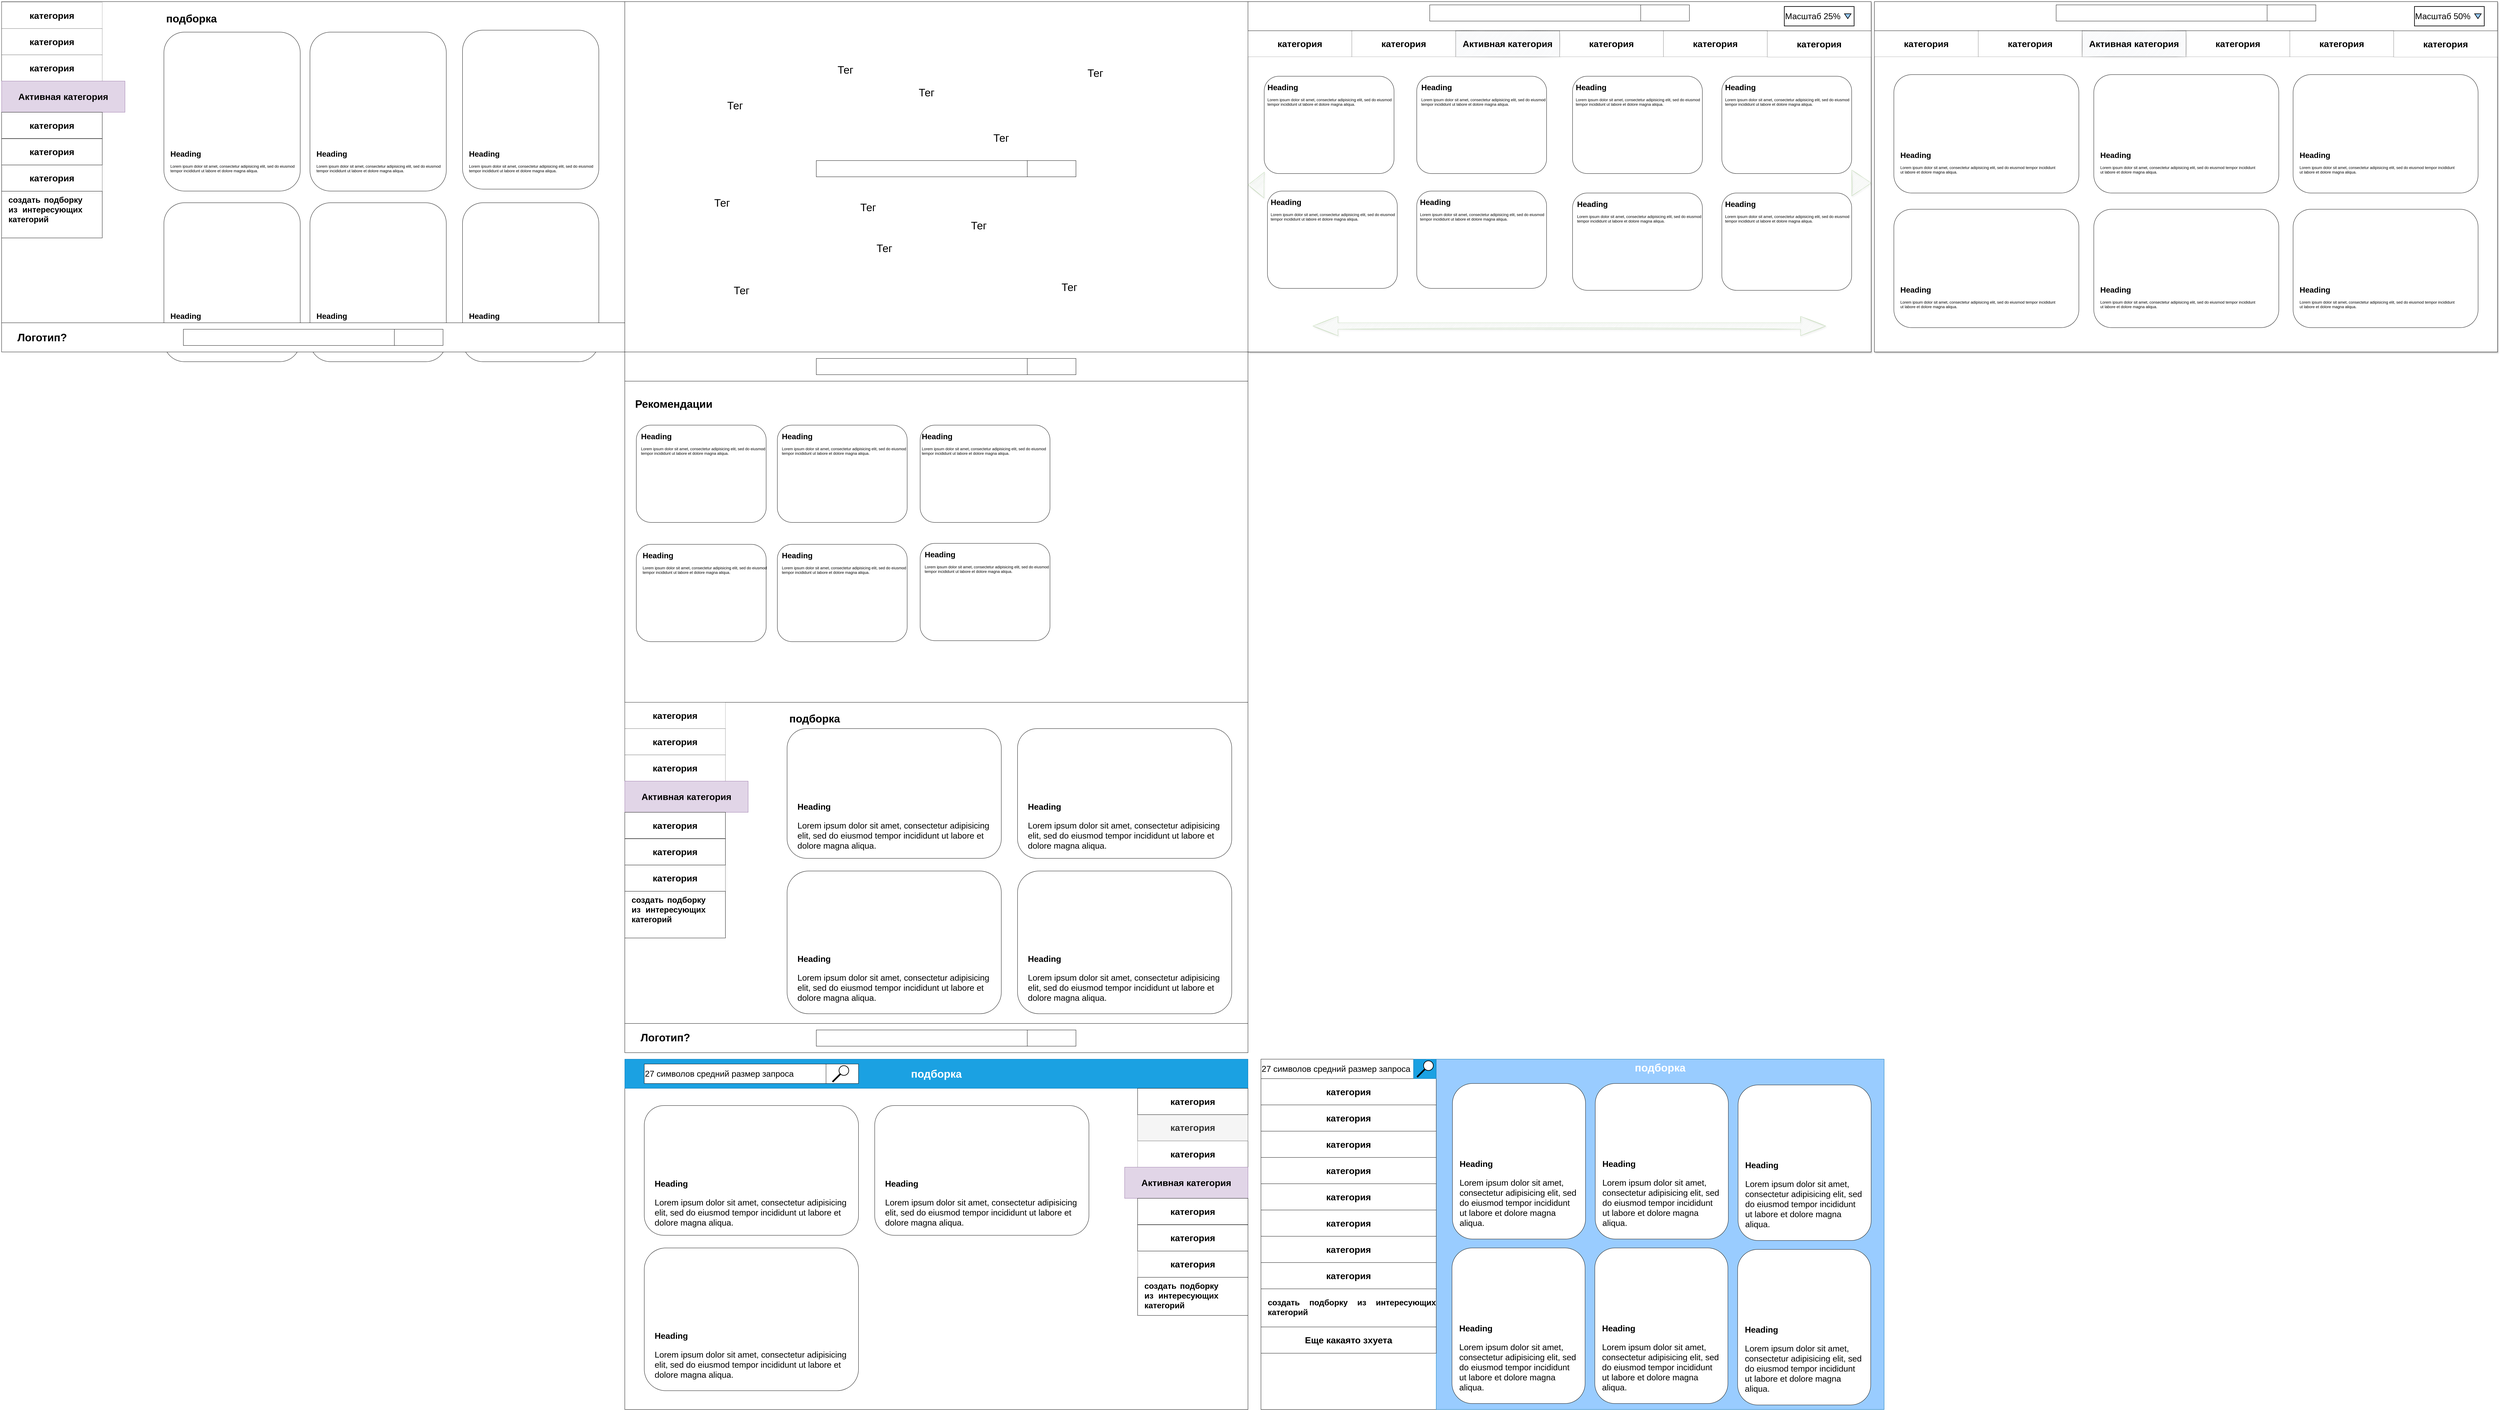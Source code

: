 <mxfile version="13.10.7" type="device"><diagram id="B7TO-JfE649m9JwrkoGY" name="Page-1"><mxGraphModel dx="12645" dy="5443" grid="1" gridSize="10" guides="1" tooltips="1" connect="1" arrows="1" fold="1" page="1" pageScale="1" pageWidth="827" pageHeight="1169" math="0" shadow="0"><root><mxCell id="0"/><mxCell id="1" parent="0"/><mxCell id="NyOFaGAhY95_fody09NQ-122" value="" style="rounded=0;whiteSpace=wrap;html=1;strokeWidth=1;" vertex="1" parent="1"><mxGeometry x="1960" y="3260" width="1920" height="1080" as="geometry"/></mxCell><mxCell id="NyOFaGAhY95_fody09NQ-128" value="&lt;font style=&quot;font-size: 33px&quot;&gt;подборка&lt;/font&gt;" style="text;html=1;strokeColor=#006EAF;align=center;verticalAlign=top;whiteSpace=wrap;rounded=0;fontStyle=1;fontFamily=Helvetica;fontColor=#ffffff;horizontal=1;fillColor=#99CCFF;" vertex="1" parent="1"><mxGeometry x="2500" y="3260" width="1380" height="1080" as="geometry"/></mxCell><mxCell id="NyOFaGAhY95_fody09NQ-93" value="" style="rounded=0;whiteSpace=wrap;html=1;strokeWidth=1;" vertex="1" parent="1"><mxGeometry y="3260" width="1920" height="1080" as="geometry"/></mxCell><mxCell id="NyOFaGAhY95_fody09NQ-118" value="" style="rounded=0;whiteSpace=wrap;html=1;strokeWidth=1;" vertex="1" parent="1"><mxGeometry y="3260" width="1580" height="90" as="geometry"/></mxCell><mxCell id="NyOFaGAhY95_fody09NQ-1" value="" style="rounded=0;whiteSpace=wrap;html=1;strokeWidth=1;" vertex="1" parent="1"><mxGeometry x="-1920" width="1920" height="1080" as="geometry"/></mxCell><mxCell id="NyOFaGAhY95_fody09NQ-21" value="" style="rounded=0;whiteSpace=wrap;html=1;" vertex="1" parent="1"><mxGeometry x="-1920" y="584.5" width="310" height="144" as="geometry"/></mxCell><mxCell id="zq2Vkx8C9K1--Za8ZBrj-80" value="" style="rounded=0;whiteSpace=wrap;html=1;strokeWidth=1;shadow=1;glass=0;" parent="1" vertex="1"><mxGeometry x="1920" width="1920" height="1080" as="geometry"/></mxCell><mxCell id="zq2Vkx8C9K1--Za8ZBrj-84" value="" style="rounded=0;whiteSpace=wrap;html=1;strokeWidth=1;shadow=0;" parent="1" vertex="1"><mxGeometry x="1920" width="1920" height="90" as="geometry"/></mxCell><mxCell id="zq2Vkx8C9K1--Za8ZBrj-5" value="" style="rounded=0;whiteSpace=wrap;html=1;strokeWidth=1;" parent="1" vertex="1"><mxGeometry y="1080" width="1920" height="1080" as="geometry"/></mxCell><mxCell id="zq2Vkx8C9K1--Za8ZBrj-58" value="" style="rounded=0;whiteSpace=wrap;html=1;strokeWidth=1;" parent="1" vertex="1"><mxGeometry y="1080" width="1920" height="90" as="geometry"/></mxCell><mxCell id="zq2Vkx8C9K1--Za8ZBrj-1" value="" style="rounded=0;whiteSpace=wrap;html=1;strokeWidth=1;" parent="1" vertex="1"><mxGeometry width="1920" height="1080" as="geometry"/></mxCell><mxCell id="zq2Vkx8C9K1--Za8ZBrj-3" value="" style="rounded=0;whiteSpace=wrap;html=1;strokeWidth=1;" parent="1" vertex="1"><mxGeometry x="590" y="1100" width="800" height="50" as="geometry"/></mxCell><mxCell id="zq2Vkx8C9K1--Za8ZBrj-4" value="" style="rounded=0;whiteSpace=wrap;html=1;strokeWidth=1;" parent="1" vertex="1"><mxGeometry x="1240" y="490" width="150" height="50" as="geometry"/></mxCell><mxCell id="zq2Vkx8C9K1--Za8ZBrj-14" value="&lt;font style=&quot;font-size: 33px&quot;&gt;Тег&lt;/font&gt;" style="text;html=1;strokeColor=none;fillColor=none;align=center;verticalAlign=middle;whiteSpace=wrap;rounded=0;" parent="1" vertex="1"><mxGeometry x="190" y="270" width="300" height="100" as="geometry"/></mxCell><mxCell id="zq2Vkx8C9K1--Za8ZBrj-15" value="&lt;font style=&quot;font-size: 33px&quot;&gt;Тег&lt;/font&gt;" style="text;html=1;strokeColor=none;fillColor=none;align=center;verticalAlign=middle;whiteSpace=wrap;rounded=0;" parent="1" vertex="1"><mxGeometry x="530" y="160" width="300" height="100" as="geometry"/></mxCell><mxCell id="zq2Vkx8C9K1--Za8ZBrj-16" value="&lt;font style=&quot;font-size: 33px&quot;&gt;Тег&lt;/font&gt;" style="text;html=1;strokeColor=none;fillColor=none;align=center;verticalAlign=middle;whiteSpace=wrap;rounded=0;" parent="1" vertex="1"><mxGeometry x="780" y="230" width="300" height="100" as="geometry"/></mxCell><mxCell id="zq2Vkx8C9K1--Za8ZBrj-17" value="&lt;font style=&quot;font-size: 33px&quot;&gt;Тег&lt;/font&gt;" style="text;html=1;strokeColor=none;fillColor=none;align=center;verticalAlign=middle;whiteSpace=wrap;rounded=0;" parent="1" vertex="1"><mxGeometry x="1010" y="370" width="300" height="100" as="geometry"/></mxCell><mxCell id="zq2Vkx8C9K1--Za8ZBrj-18" value="&lt;font style=&quot;font-size: 33px&quot;&gt;Тег&lt;/font&gt;" style="text;html=1;strokeColor=none;fillColor=none;align=center;verticalAlign=middle;whiteSpace=wrap;rounded=0;" parent="1" vertex="1"><mxGeometry x="1300" y="170" width="300" height="100" as="geometry"/></mxCell><mxCell id="zq2Vkx8C9K1--Za8ZBrj-19" value="&lt;font style=&quot;font-size: 33px&quot;&gt;Тег&lt;/font&gt;" style="text;html=1;strokeColor=none;fillColor=none;align=center;verticalAlign=middle;whiteSpace=wrap;rounded=0;" parent="1" vertex="1"><mxGeometry x="1220" y="830" width="300" height="100" as="geometry"/></mxCell><mxCell id="zq2Vkx8C9K1--Za8ZBrj-20" value="&lt;font style=&quot;font-size: 33px&quot;&gt;Тег&lt;/font&gt;" style="text;html=1;strokeColor=none;fillColor=none;align=center;verticalAlign=middle;whiteSpace=wrap;rounded=0;" parent="1" vertex="1"><mxGeometry x="941" y="640" width="300" height="100" as="geometry"/></mxCell><mxCell id="zq2Vkx8C9K1--Za8ZBrj-21" value="&lt;font style=&quot;font-size: 33px&quot;&gt;Тег&lt;/font&gt;" style="text;html=1;strokeColor=none;fillColor=none;align=center;verticalAlign=middle;whiteSpace=wrap;rounded=0;" parent="1" vertex="1"><mxGeometry x="650" y="710" width="300" height="100" as="geometry"/></mxCell><mxCell id="zq2Vkx8C9K1--Za8ZBrj-22" value="&lt;font style=&quot;font-size: 33px&quot;&gt;Тег&lt;/font&gt;" style="text;html=1;strokeColor=none;fillColor=none;align=center;verticalAlign=middle;whiteSpace=wrap;rounded=0;" parent="1" vertex="1"><mxGeometry x="600" y="584" width="300" height="100" as="geometry"/></mxCell><mxCell id="zq2Vkx8C9K1--Za8ZBrj-23" value="&lt;font style=&quot;font-size: 33px&quot;&gt;Тег&lt;/font&gt;" style="text;html=1;strokeColor=none;fillColor=none;align=center;verticalAlign=middle;whiteSpace=wrap;rounded=0;" parent="1" vertex="1"><mxGeometry x="210" y="840" width="300" height="100" as="geometry"/></mxCell><mxCell id="zq2Vkx8C9K1--Za8ZBrj-24" value="&lt;font style=&quot;font-size: 33px&quot;&gt;Тег&lt;/font&gt;" style="text;html=1;strokeColor=none;fillColor=none;align=center;verticalAlign=middle;whiteSpace=wrap;rounded=0;" parent="1" vertex="1"><mxGeometry x="150" y="570" width="300" height="100" as="geometry"/></mxCell><mxCell id="zq2Vkx8C9K1--Za8ZBrj-26" value="&lt;font style=&quot;font-size: 33px&quot;&gt;Рекомендации&lt;/font&gt;" style="text;html=1;strokeColor=none;align=center;verticalAlign=middle;whiteSpace=wrap;rounded=0;fontStyle=1;fontFamily=Helvetica;" parent="1" vertex="1"><mxGeometry x="35.5" y="1190" width="230" height="100" as="geometry"/></mxCell><mxCell id="zq2Vkx8C9K1--Za8ZBrj-42" value="" style="rounded=1;whiteSpace=wrap;html=1;strokeWidth=1;" parent="1" vertex="1"><mxGeometry x="35.5" y="1305.5" width="400" height="300" as="geometry"/></mxCell><mxCell id="zq2Vkx8C9K1--Za8ZBrj-34" value="&lt;h1&gt;Heading&lt;/h1&gt;&lt;p&gt;Lorem ipsum dolor sit amet, consectetur adipisicing elit, sed do eiusmod tempor incididunt ut labore et dolore magna aliqua.&lt;/p&gt;" style="text;html=1;strokeColor=none;fillColor=none;spacing=5;spacingTop=-20;whiteSpace=wrap;overflow=hidden;rounded=0;" parent="1" vertex="1"><mxGeometry x="44.5" y="1320.5" width="391" height="270" as="geometry"/></mxCell><mxCell id="zq2Vkx8C9K1--Za8ZBrj-66" value="" style="rounded=0;whiteSpace=wrap;html=1;strokeWidth=1;" parent="1" vertex="1"><mxGeometry x="590" y="490" width="800" height="50" as="geometry"/></mxCell><mxCell id="zq2Vkx8C9K1--Za8ZBrj-67" value="" style="rounded=0;whiteSpace=wrap;html=1;strokeWidth=1;" parent="1" vertex="1"><mxGeometry x="1240" y="1100" width="150" height="50" as="geometry"/></mxCell><mxCell id="zq2Vkx8C9K1--Za8ZBrj-68" value="" style="rounded=0;whiteSpace=wrap;html=1;strokeWidth=1;" parent="1" vertex="1"><mxGeometry x="1240" y="490" width="150" height="50" as="geometry"/></mxCell><mxCell id="zq2Vkx8C9K1--Za8ZBrj-69" value="" style="rounded=1;whiteSpace=wrap;html=1;strokeWidth=1;" parent="1" vertex="1"><mxGeometry x="470" y="1305.5" width="400" height="300" as="geometry"/></mxCell><mxCell id="zq2Vkx8C9K1--Za8ZBrj-70" value="" style="rounded=1;whiteSpace=wrap;html=1;strokeWidth=1;" parent="1" vertex="1"><mxGeometry x="910" y="1305.5" width="400" height="300" as="geometry"/></mxCell><mxCell id="zq2Vkx8C9K1--Za8ZBrj-71" value="&lt;h1&gt;Heading&lt;/h1&gt;&lt;p&gt;Lorem ipsum dolor sit amet, consectetur adipisicing elit, sed do eiusmod tempor incididunt ut labore et dolore magna aliqua.&lt;/p&gt;" style="text;html=1;strokeColor=none;fillColor=none;spacing=5;spacingTop=-20;whiteSpace=wrap;overflow=hidden;rounded=0;" parent="1" vertex="1"><mxGeometry x="479" y="1320.5" width="391" height="270" as="geometry"/></mxCell><mxCell id="zq2Vkx8C9K1--Za8ZBrj-72" value="" style="rounded=1;whiteSpace=wrap;html=1;strokeWidth=1;" parent="1" vertex="1"><mxGeometry x="910" y="1670" width="400" height="300" as="geometry"/></mxCell><mxCell id="zq2Vkx8C9K1--Za8ZBrj-73" value="" style="rounded=1;whiteSpace=wrap;html=1;strokeWidth=1;" parent="1" vertex="1"><mxGeometry x="470" y="1673" width="400" height="300" as="geometry"/></mxCell><mxCell id="zq2Vkx8C9K1--Za8ZBrj-74" value="" style="rounded=1;whiteSpace=wrap;html=1;strokeWidth=1;" parent="1" vertex="1"><mxGeometry x="35.5" y="1673" width="400" height="300" as="geometry"/></mxCell><mxCell id="zq2Vkx8C9K1--Za8ZBrj-75" value="&lt;h1&gt;Heading&lt;/h1&gt;&lt;p&gt;Lorem ipsum dolor sit amet, consectetur adipisicing elit, sed do eiusmod tempor incididunt ut labore et dolore magna aliqua.&lt;/p&gt;" style="text;html=1;strokeColor=none;fillColor=none;spacing=5;spacingTop=-20;whiteSpace=wrap;overflow=hidden;rounded=0;" parent="1" vertex="1"><mxGeometry x="910" y="1320.5" width="391" height="270" as="geometry"/></mxCell><mxCell id="zq2Vkx8C9K1--Za8ZBrj-76" value="&lt;h1&gt;Heading&lt;/h1&gt;&lt;p&gt;Lorem ipsum dolor sit amet, consectetur adipisicing elit, sed do eiusmod tempor incididunt ut labore et dolore magna aliqua.&lt;/p&gt;" style="text;html=1;strokeColor=none;fillColor=none;spacing=5;spacingTop=-20;whiteSpace=wrap;overflow=hidden;rounded=0;" parent="1" vertex="1"><mxGeometry x="919" y="1685" width="391" height="270" as="geometry"/></mxCell><mxCell id="zq2Vkx8C9K1--Za8ZBrj-77" value="&lt;h1&gt;Heading&lt;/h1&gt;&lt;p&gt;Lorem ipsum dolor sit amet, consectetur adipisicing elit, sed do eiusmod tempor incididunt ut labore et dolore magna aliqua.&lt;/p&gt;" style="text;html=1;strokeColor=none;fillColor=none;spacing=5;spacingTop=-20;whiteSpace=wrap;overflow=hidden;rounded=0;" parent="1" vertex="1"><mxGeometry x="479" y="1688" width="391" height="270" as="geometry"/></mxCell><mxCell id="zq2Vkx8C9K1--Za8ZBrj-78" value="&lt;h1&gt;Heading&lt;/h1&gt;&lt;p&gt;Lorem ipsum dolor sit amet, consectetur adipisicing elit, sed do eiusmod tempor incididunt ut labore et dolore magna aliqua.&lt;/p&gt;" style="text;html=1;strokeColor=none;fillColor=none;spacing=5;spacingTop=-20;whiteSpace=wrap;overflow=hidden;rounded=0;" parent="1" vertex="1"><mxGeometry x="50" y="1688" width="391" height="270" as="geometry"/></mxCell><mxCell id="zq2Vkx8C9K1--Za8ZBrj-81" value="" style="rounded=0;whiteSpace=wrap;html=1;strokeWidth=1;" parent="1" vertex="1"><mxGeometry x="2480" y="10" width="800" height="50" as="geometry"/></mxCell><mxCell id="zq2Vkx8C9K1--Za8ZBrj-83" value="" style="rounded=0;whiteSpace=wrap;html=1;strokeWidth=1;" parent="1" vertex="1"><mxGeometry x="3130" y="10" width="150" height="50" as="geometry"/></mxCell><mxCell id="zq2Vkx8C9K1--Za8ZBrj-85" value="&lt;font style=&quot;font-size: 28px&quot;&gt;&lt;b&gt;категория&lt;/b&gt;&lt;/font&gt;" style="rounded=0;whiteSpace=wrap;html=1;strokeWidth=1;opacity=30;" parent="1" vertex="1"><mxGeometry x="1920" y="89" width="320" height="81" as="geometry"/></mxCell><mxCell id="zq2Vkx8C9K1--Za8ZBrj-86" value="&lt;font style=&quot;font-size: 28px&quot;&gt;&lt;b&gt;категория&lt;/b&gt;&lt;/font&gt;" style="rounded=0;whiteSpace=wrap;html=1;strokeWidth=1;opacity=30;" parent="1" vertex="1"><mxGeometry x="2240" y="89" width="320" height="81" as="geometry"/></mxCell><mxCell id="zq2Vkx8C9K1--Za8ZBrj-87" value="&lt;font style=&quot;font-size: 28px&quot;&gt;&lt;b&gt;Активная категория&lt;/b&gt;&lt;/font&gt;" style="rounded=0;whiteSpace=wrap;html=1;strokeWidth=1;opacity=30;fillColor=#D4E1F5;shadow=1;glass=0;sketch=1;" parent="1" vertex="1"><mxGeometry x="2560" y="89" width="320" height="81" as="geometry"/></mxCell><mxCell id="zq2Vkx8C9K1--Za8ZBrj-88" value="&lt;font style=&quot;font-size: 28px&quot;&gt;&lt;b&gt;категория&lt;/b&gt;&lt;/font&gt;" style="rounded=0;whiteSpace=wrap;html=1;strokeWidth=1;opacity=30;" parent="1" vertex="1"><mxGeometry x="2880" y="89" width="320" height="81" as="geometry"/></mxCell><mxCell id="zq2Vkx8C9K1--Za8ZBrj-89" value="&lt;font style=&quot;font-size: 28px&quot;&gt;&lt;b&gt;категория&lt;/b&gt;&lt;/font&gt;" style="rounded=0;whiteSpace=wrap;html=1;strokeWidth=1;opacity=30;" parent="1" vertex="1"><mxGeometry x="3200" y="89" width="320" height="81" as="geometry"/></mxCell><mxCell id="zq2Vkx8C9K1--Za8ZBrj-91" value="&lt;font style=&quot;font-size: 28px&quot;&gt;&lt;b&gt;категория&lt;/b&gt;&lt;/font&gt;" style="rounded=0;whiteSpace=wrap;html=1;strokeWidth=1;opacity=30;" parent="1" vertex="1"><mxGeometry x="3520" y="90" width="320" height="81" as="geometry"/></mxCell><mxCell id="zq2Vkx8C9K1--Za8ZBrj-93" value="" style="rounded=1;whiteSpace=wrap;html=1;strokeWidth=1;" parent="1" vertex="1"><mxGeometry x="1970" y="230" width="400" height="300" as="geometry"/></mxCell><mxCell id="zq2Vkx8C9K1--Za8ZBrj-92" value="&lt;h1&gt;Heading&lt;/h1&gt;&lt;p&gt;Lorem ipsum dolor sit amet, consectetur adipisicing elit, sed do eiusmod tempor incididunt ut labore et dolore magna aliqua.&lt;/p&gt;" style="text;html=1;strokeColor=none;fillColor=none;spacing=5;spacingTop=-20;whiteSpace=wrap;overflow=hidden;rounded=0;" parent="1" vertex="1"><mxGeometry x="1974.5" y="245" width="391" height="270" as="geometry"/></mxCell><mxCell id="zq2Vkx8C9K1--Za8ZBrj-94" value="" style="rounded=1;whiteSpace=wrap;html=1;strokeWidth=1;" parent="1" vertex="1"><mxGeometry x="1980" y="584" width="400" height="300" as="geometry"/></mxCell><mxCell id="zq2Vkx8C9K1--Za8ZBrj-95" value="" style="rounded=1;whiteSpace=wrap;html=1;strokeWidth=1;" parent="1" vertex="1"><mxGeometry x="2440" y="230" width="400" height="300" as="geometry"/></mxCell><mxCell id="zq2Vkx8C9K1--Za8ZBrj-96" value="" style="rounded=1;whiteSpace=wrap;html=1;strokeWidth=1;" parent="1" vertex="1"><mxGeometry x="2440" y="584" width="400" height="300" as="geometry"/></mxCell><mxCell id="zq2Vkx8C9K1--Za8ZBrj-97" value="" style="rounded=1;whiteSpace=wrap;html=1;strokeWidth=1;" parent="1" vertex="1"><mxGeometry x="2920" y="590" width="400" height="300" as="geometry"/></mxCell><mxCell id="zq2Vkx8C9K1--Za8ZBrj-98" value="" style="rounded=1;whiteSpace=wrap;html=1;strokeWidth=1;" parent="1" vertex="1"><mxGeometry x="2920" y="230" width="400" height="300" as="geometry"/></mxCell><mxCell id="zq2Vkx8C9K1--Za8ZBrj-99" value="&lt;h1&gt;Heading&lt;/h1&gt;&lt;p&gt;Lorem ipsum dolor sit amet, consectetur adipisicing elit, sed do eiusmod tempor incididunt ut labore et dolore magna aliqua.&lt;/p&gt;" style="text;html=1;strokeColor=none;fillColor=none;spacing=5;spacingTop=-20;whiteSpace=wrap;overflow=hidden;rounded=0;" parent="1" vertex="1"><mxGeometry x="1984.5" y="599" width="391" height="270" as="geometry"/></mxCell><mxCell id="zq2Vkx8C9K1--Za8ZBrj-100" value="&lt;h1&gt;Heading&lt;/h1&gt;&lt;p&gt;Lorem ipsum dolor sit amet, consectetur adipisicing elit, sed do eiusmod tempor incididunt ut labore et dolore magna aliqua.&lt;/p&gt;" style="text;html=1;strokeColor=none;fillColor=none;spacing=5;spacingTop=-20;whiteSpace=wrap;overflow=hidden;rounded=0;" parent="1" vertex="1"><mxGeometry x="2444.5" y="599" width="391" height="270" as="geometry"/></mxCell><mxCell id="zq2Vkx8C9K1--Za8ZBrj-101" value="&lt;h1&gt;Heading&lt;/h1&gt;&lt;p&gt;Lorem ipsum dolor sit amet, consectetur adipisicing elit, sed do eiusmod tempor incididunt ut labore et dolore magna aliqua.&lt;/p&gt;" style="text;html=1;strokeColor=none;fillColor=none;spacing=5;spacingTop=-20;whiteSpace=wrap;overflow=hidden;rounded=0;" parent="1" vertex="1"><mxGeometry x="2449" y="245" width="391" height="270" as="geometry"/></mxCell><mxCell id="zq2Vkx8C9K1--Za8ZBrj-102" value="&lt;h1&gt;Heading&lt;/h1&gt;&lt;p&gt;Lorem ipsum dolor sit amet, consectetur adipisicing elit, sed do eiusmod tempor incididunt ut labore et dolore magna aliqua.&lt;/p&gt;" style="text;html=1;strokeColor=none;fillColor=none;spacing=5;spacingTop=-20;whiteSpace=wrap;overflow=hidden;rounded=0;" parent="1" vertex="1"><mxGeometry x="2924.5" y="245" width="391" height="270" as="geometry"/></mxCell><mxCell id="zq2Vkx8C9K1--Za8ZBrj-103" value="&lt;h1&gt;Heading&lt;/h1&gt;&lt;p&gt;Lorem ipsum dolor sit amet, consectetur adipisicing elit, sed do eiusmod tempor incididunt ut labore et dolore magna aliqua.&lt;/p&gt;" style="text;html=1;strokeColor=none;fillColor=none;spacing=5;spacingTop=-20;whiteSpace=wrap;overflow=hidden;rounded=0;" parent="1" vertex="1"><mxGeometry x="2929" y="605" width="391" height="270" as="geometry"/></mxCell><mxCell id="zq2Vkx8C9K1--Za8ZBrj-104" value="" style="rounded=1;whiteSpace=wrap;html=1;strokeWidth=1;" parent="1" vertex="1"><mxGeometry x="3380" y="230" width="400" height="300" as="geometry"/></mxCell><mxCell id="zq2Vkx8C9K1--Za8ZBrj-105" value="" style="rounded=1;whiteSpace=wrap;html=1;strokeWidth=1;" parent="1" vertex="1"><mxGeometry x="3380" y="590" width="400" height="300" as="geometry"/></mxCell><mxCell id="zq2Vkx8C9K1--Za8ZBrj-106" value="&lt;h1&gt;Heading&lt;/h1&gt;&lt;p&gt;Lorem ipsum dolor sit amet, consectetur adipisicing elit, sed do eiusmod tempor incididunt ut labore et dolore magna aliqua.&lt;/p&gt;" style="text;html=1;strokeColor=none;fillColor=none;spacing=5;spacingTop=-20;whiteSpace=wrap;overflow=hidden;rounded=0;" parent="1" vertex="1"><mxGeometry x="3384.5" y="245" width="391" height="270" as="geometry"/></mxCell><mxCell id="zq2Vkx8C9K1--Za8ZBrj-107" value="&lt;h1&gt;Heading&lt;/h1&gt;&lt;p&gt;Lorem ipsum dolor sit amet, consectetur adipisicing elit, sed do eiusmod tempor incididunt ut labore et dolore magna aliqua.&lt;/p&gt;" style="text;html=1;strokeColor=none;fillColor=none;spacing=5;spacingTop=-20;whiteSpace=wrap;overflow=hidden;rounded=0;" parent="1" vertex="1"><mxGeometry x="3384.5" y="605" width="391" height="270" as="geometry"/></mxCell><mxCell id="zq2Vkx8C9K1--Za8ZBrj-108" value="" style="triangle;whiteSpace=wrap;html=1;rounded=0;shadow=1;glass=0;sketch=1;strokeWidth=1;fillColor=#d5e8d4;fontFamily=Helvetica;opacity=40;strokeColor=#82b366;" parent="1" vertex="1"><mxGeometry x="3780" y="519" width="60" height="80" as="geometry"/></mxCell><mxCell id="zq2Vkx8C9K1--Za8ZBrj-112" value="" style="shape=doubleArrow;whiteSpace=wrap;html=1;rounded=0;shadow=1;glass=0;sketch=1;strokeWidth=1;fillColor=#d5e8d4;fontFamily=Helvetica;opacity=40;arrowWidth=0.333;arrowSize=0.049;strokeColor=#82b366;" parent="1" vertex="1"><mxGeometry x="2120" y="970" width="1580" height="60" as="geometry"/></mxCell><mxCell id="zq2Vkx8C9K1--Za8ZBrj-113" value="" style="triangle;whiteSpace=wrap;html=1;rounded=0;shadow=1;glass=0;sketch=1;strokeWidth=1;fillColor=#d5e8d4;fontFamily=Helvetica;opacity=40;rotation=-179;strokeColor=#82b366;" parent="1" vertex="1"><mxGeometry x="1920" y="525" width="50" height="80" as="geometry"/></mxCell><mxCell id="NyOFaGAhY95_fody09NQ-8" value="" style="rounded=1;whiteSpace=wrap;html=1;" vertex="1" parent="1"><mxGeometry x="-970" y="94" width="420" height="490" as="geometry"/></mxCell><mxCell id="NyOFaGAhY95_fody09NQ-9" value="" style="rounded=1;whiteSpace=wrap;html=1;" vertex="1" parent="1"><mxGeometry x="-1420" y="94" width="420" height="490" as="geometry"/></mxCell><mxCell id="NyOFaGAhY95_fody09NQ-11" value="" style="rounded=1;whiteSpace=wrap;html=1;" vertex="1" parent="1"><mxGeometry x="-500" y="88" width="420" height="490" as="geometry"/></mxCell><mxCell id="NyOFaGAhY95_fody09NQ-13" value="" style="rounded=1;whiteSpace=wrap;html=1;" vertex="1" parent="1"><mxGeometry x="-1420" y="620" width="420" height="490" as="geometry"/></mxCell><mxCell id="NyOFaGAhY95_fody09NQ-14" value="" style="rounded=1;whiteSpace=wrap;html=1;" vertex="1" parent="1"><mxGeometry x="-970" y="620" width="420" height="490" as="geometry"/></mxCell><mxCell id="NyOFaGAhY95_fody09NQ-15" value="" style="rounded=1;whiteSpace=wrap;html=1;" vertex="1" parent="1"><mxGeometry x="-500" y="620" width="420" height="490" as="geometry"/></mxCell><mxCell id="NyOFaGAhY95_fody09NQ-18" value="&lt;font style=&quot;font-size: 33px&quot;&gt;подборка&lt;/font&gt;" style="text;html=1;strokeColor=none;align=center;verticalAlign=middle;whiteSpace=wrap;rounded=0;fontStyle=1;fontFamily=Helvetica;" vertex="1" parent="1"><mxGeometry x="-1450" y="2" width="230" height="100" as="geometry"/></mxCell><mxCell id="zq2Vkx8C9K1--Za8ZBrj-52" value="&lt;font style=&quot;font-size: 28px&quot;&gt;&lt;b&gt;категория&lt;/b&gt;&lt;/font&gt;" style="rounded=0;whiteSpace=wrap;html=1;strokeWidth=1;gradientDirection=east;opacity=50;fillColor=none;shadow=1;" parent="1" vertex="1"><mxGeometry x="-1920" y="503.5" width="310" height="81" as="geometry"/></mxCell><mxCell id="zq2Vkx8C9K1--Za8ZBrj-59" value="&lt;font style=&quot;font-size: 28px&quot;&gt;&lt;b&gt;категория&lt;/b&gt;&lt;/font&gt;" style="rounded=0;whiteSpace=wrap;html=1;strokeWidth=1;opacity=30;" parent="1" vertex="1"><mxGeometry x="-1920" y="2" width="310" height="81" as="geometry"/></mxCell><mxCell id="zq2Vkx8C9K1--Za8ZBrj-60" value="&lt;font style=&quot;font-size: 28px&quot;&gt;&lt;b&gt;категория&lt;/b&gt;&lt;/font&gt;" style="rounded=0;whiteSpace=wrap;html=1;strokeWidth=1;opacity=40;" parent="1" vertex="1"><mxGeometry x="-1920" y="83" width="310" height="81" as="geometry"/></mxCell><mxCell id="zq2Vkx8C9K1--Za8ZBrj-61" value="&lt;font style=&quot;font-size: 28px&quot;&gt;&lt;b&gt;категория&lt;/b&gt;&lt;/font&gt;" style="rounded=0;whiteSpace=wrap;html=1;strokeWidth=1;opacity=40;" parent="1" vertex="1"><mxGeometry x="-1920" y="164" width="310" height="81" as="geometry"/></mxCell><mxCell id="zq2Vkx8C9K1--Za8ZBrj-62" value="&lt;font style=&quot;font-size: 28px&quot;&gt;&lt;b&gt;Активная категория&lt;/b&gt;&lt;/font&gt;" style="rounded=0;whiteSpace=wrap;html=1;strokeWidth=1;fillColor=#e1d5e7;strokeColor=#9673a6;" parent="1" vertex="1"><mxGeometry x="-1920" y="245" width="380" height="96" as="geometry"/></mxCell><mxCell id="zq2Vkx8C9K1--Za8ZBrj-63" value="&lt;font style=&quot;font-size: 28px&quot;&gt;&lt;b&gt;категория&lt;/b&gt;&lt;/font&gt;" style="rounded=0;whiteSpace=wrap;html=1;strokeWidth=1;" parent="1" vertex="1"><mxGeometry x="-1920" y="341" width="310" height="81" as="geometry"/></mxCell><mxCell id="zq2Vkx8C9K1--Za8ZBrj-64" value="&lt;font style=&quot;font-size: 28px&quot;&gt;&lt;b&gt;категория&lt;/b&gt;&lt;/font&gt;" style="rounded=0;whiteSpace=wrap;html=1;strokeWidth=1;" parent="1" vertex="1"><mxGeometry x="-1920" y="422.5" width="310" height="81" as="geometry"/></mxCell><mxCell id="NyOFaGAhY95_fody09NQ-20" value="&lt;div style=&quot;text-align: justify&quot;&gt;&lt;font style=&quot;font-size: 25px&quot;&gt;создать подборку из интересующих категорий&lt;/font&gt;&lt;/div&gt;" style="text;html=1;strokeColor=none;align=center;verticalAlign=middle;whiteSpace=wrap;rounded=0;fontStyle=1;fontFamily=Helvetica;" vertex="1" parent="1"><mxGeometry x="-1900" y="590" width="230" height="100" as="geometry"/></mxCell><mxCell id="NyOFaGAhY95_fody09NQ-22" value="" style="rounded=0;whiteSpace=wrap;html=1;strokeWidth=1;" vertex="1" parent="1"><mxGeometry y="2160" width="1920" height="1080" as="geometry"/></mxCell><mxCell id="NyOFaGAhY95_fody09NQ-23" value="&lt;h1&gt;Heading&lt;/h1&gt;&lt;p&gt;Lorem ipsum dolor sit amet, consectetur adipisicing elit, sed do eiusmod tempor incididunt ut labore et dolore magna aliqua.&lt;/p&gt;" style="text;html=1;strokeColor=none;fillColor=none;spacing=5;spacingTop=-20;whiteSpace=wrap;overflow=hidden;rounded=0;" vertex="1" parent="1"><mxGeometry x="-1405.5" y="450" width="391" height="110" as="geometry"/></mxCell><mxCell id="NyOFaGAhY95_fody09NQ-24" value="&lt;h1&gt;Heading&lt;/h1&gt;&lt;p&gt;Lorem ipsum dolor sit amet, consectetur adipisicing elit, sed do eiusmod tempor incididunt ut labore et dolore magna aliqua.&lt;/p&gt;" style="text;html=1;strokeColor=none;fillColor=none;spacing=5;spacingTop=-20;whiteSpace=wrap;overflow=hidden;rounded=0;" vertex="1" parent="1"><mxGeometry x="-955.5" y="450" width="391" height="110" as="geometry"/></mxCell><mxCell id="NyOFaGAhY95_fody09NQ-25" value="&lt;h1&gt;Heading&lt;/h1&gt;&lt;p&gt;Lorem ipsum dolor sit amet, consectetur adipisicing elit, sed do eiusmod tempor incididunt ut labore et dolore magna aliqua.&lt;/p&gt;" style="text;html=1;strokeColor=none;fillColor=none;spacing=5;spacingTop=-20;whiteSpace=wrap;overflow=hidden;rounded=0;" vertex="1" parent="1"><mxGeometry x="-485.5" y="450" width="391" height="110" as="geometry"/></mxCell><mxCell id="NyOFaGAhY95_fody09NQ-28" value="&lt;h1&gt;Heading&lt;/h1&gt;&lt;p&gt;Lorem ipsum dolor sit amet, consectetur adipisicing elit, sed do eiusmod tempor incididunt ut labore et dolore magna aliqua.&lt;/p&gt;" style="text;html=1;strokeColor=none;fillColor=none;spacing=5;spacingTop=-20;whiteSpace=wrap;overflow=hidden;rounded=0;" vertex="1" parent="1"><mxGeometry x="-485.5" y="950" width="391" height="110" as="geometry"/></mxCell><mxCell id="NyOFaGAhY95_fody09NQ-26" value="&lt;h1&gt;Heading&lt;/h1&gt;&lt;p&gt;Lorem ipsum dolor sit amet, consectetur adipisicing elit, sed do eiusmod tempor incididunt ut labore et dolore magna aliqua.&lt;/p&gt;" style="text;html=1;strokeColor=none;fillColor=none;spacing=5;spacingTop=-20;whiteSpace=wrap;overflow=hidden;rounded=0;" vertex="1" parent="1"><mxGeometry x="-1405.5" y="950" width="391" height="110" as="geometry"/></mxCell><mxCell id="NyOFaGAhY95_fody09NQ-27" value="&lt;h1&gt;Heading&lt;/h1&gt;&lt;p&gt;Lorem ipsum dolor sit amet, consectetur adipisicing elit, sed do eiusmod tempor incididunt ut labore et dolore magna aliqua.&lt;/p&gt;" style="text;html=1;strokeColor=none;fillColor=none;spacing=5;spacingTop=-20;whiteSpace=wrap;overflow=hidden;rounded=0;" vertex="1" parent="1"><mxGeometry x="-955.5" y="950" width="391" height="110" as="geometry"/></mxCell><mxCell id="NyOFaGAhY95_fody09NQ-16" value="" style="rounded=0;whiteSpace=wrap;html=1;strokeWidth=1;" vertex="1" parent="1"><mxGeometry x="-1920" y="990" width="1920" height="90" as="geometry"/></mxCell><mxCell id="NyOFaGAhY95_fody09NQ-2" value="&amp;nbsp;" style="rounded=0;whiteSpace=wrap;html=1;strokeWidth=1;" vertex="1" parent="1"><mxGeometry x="-1360" y="1010" width="800" height="50" as="geometry"/></mxCell><mxCell id="NyOFaGAhY95_fody09NQ-3" value="" style="rounded=0;whiteSpace=wrap;html=1;strokeWidth=1;" vertex="1" parent="1"><mxGeometry x="-710" y="1010" width="150" height="50" as="geometry"/></mxCell><mxCell id="NyOFaGAhY95_fody09NQ-19" value="&lt;font style=&quot;font-size: 33px&quot;&gt;Логотип?&lt;/font&gt;" style="text;html=1;strokeColor=none;align=center;verticalAlign=middle;whiteSpace=wrap;rounded=0;fontStyle=1;fontFamily=Helvetica;" vertex="1" parent="1"><mxGeometry x="-1910" y="985" width="230" height="100" as="geometry"/></mxCell><mxCell id="NyOFaGAhY95_fody09NQ-51" value="" style="rounded=0;whiteSpace=wrap;html=1;" vertex="1" parent="1"><mxGeometry y="2742.5" width="310" height="144" as="geometry"/></mxCell><mxCell id="NyOFaGAhY95_fody09NQ-53" value="" style="rounded=1;whiteSpace=wrap;html=1;" vertex="1" parent="1"><mxGeometry x="500" y="2241" width="660" height="400" as="geometry"/></mxCell><mxCell id="NyOFaGAhY95_fody09NQ-58" value="&lt;font style=&quot;font-size: 33px&quot;&gt;подборка&lt;/font&gt;" style="text;html=1;strokeColor=none;align=center;verticalAlign=middle;whiteSpace=wrap;rounded=0;fontStyle=1;fontFamily=Helvetica;" vertex="1" parent="1"><mxGeometry x="470" y="2160" width="230" height="100" as="geometry"/></mxCell><mxCell id="NyOFaGAhY95_fody09NQ-59" value="&lt;font style=&quot;font-size: 28px&quot;&gt;&lt;b&gt;категория&lt;/b&gt;&lt;/font&gt;" style="rounded=0;whiteSpace=wrap;html=1;strokeWidth=1;gradientDirection=east;opacity=50;fillColor=none;shadow=1;" vertex="1" parent="1"><mxGeometry y="2661.5" width="310" height="81" as="geometry"/></mxCell><mxCell id="NyOFaGAhY95_fody09NQ-60" value="&lt;font style=&quot;font-size: 28px&quot;&gt;&lt;b&gt;категория&lt;/b&gt;&lt;/font&gt;" style="rounded=0;whiteSpace=wrap;html=1;strokeWidth=1;opacity=30;" vertex="1" parent="1"><mxGeometry y="2160" width="310" height="81" as="geometry"/></mxCell><mxCell id="NyOFaGAhY95_fody09NQ-61" value="&lt;font style=&quot;font-size: 28px&quot;&gt;&lt;b&gt;категория&lt;/b&gt;&lt;/font&gt;" style="rounded=0;whiteSpace=wrap;html=1;strokeWidth=1;opacity=40;" vertex="1" parent="1"><mxGeometry y="2241" width="310" height="81" as="geometry"/></mxCell><mxCell id="NyOFaGAhY95_fody09NQ-62" value="&lt;font style=&quot;font-size: 28px&quot;&gt;&lt;b&gt;категория&lt;/b&gt;&lt;/font&gt;" style="rounded=0;whiteSpace=wrap;html=1;strokeWidth=1;opacity=40;" vertex="1" parent="1"><mxGeometry y="2322" width="310" height="81" as="geometry"/></mxCell><mxCell id="NyOFaGAhY95_fody09NQ-63" value="&lt;font style=&quot;font-size: 28px&quot;&gt;&lt;b&gt;Активная категория&lt;/b&gt;&lt;/font&gt;" style="rounded=0;whiteSpace=wrap;html=1;strokeWidth=1;fillColor=#e1d5e7;strokeColor=#9673a6;" vertex="1" parent="1"><mxGeometry y="2403" width="380" height="96" as="geometry"/></mxCell><mxCell id="NyOFaGAhY95_fody09NQ-64" value="&lt;font style=&quot;font-size: 28px&quot;&gt;&lt;b&gt;категория&lt;/b&gt;&lt;/font&gt;" style="rounded=0;whiteSpace=wrap;html=1;strokeWidth=1;" vertex="1" parent="1"><mxGeometry y="2499" width="310" height="81" as="geometry"/></mxCell><mxCell id="NyOFaGAhY95_fody09NQ-65" value="&lt;font style=&quot;font-size: 28px&quot;&gt;&lt;b&gt;категория&lt;/b&gt;&lt;/font&gt;" style="rounded=0;whiteSpace=wrap;html=1;strokeWidth=1;" vertex="1" parent="1"><mxGeometry y="2580.5" width="310" height="81" as="geometry"/></mxCell><mxCell id="NyOFaGAhY95_fody09NQ-66" value="&lt;div style=&quot;text-align: justify&quot;&gt;&lt;font style=&quot;font-size: 25px&quot;&gt;создать подборку из интересующих категорий&lt;/font&gt;&lt;/div&gt;" style="text;html=1;strokeColor=none;align=center;verticalAlign=middle;whiteSpace=wrap;rounded=0;fontStyle=1;fontFamily=Helvetica;" vertex="1" parent="1"><mxGeometry x="20" y="2748" width="230" height="100" as="geometry"/></mxCell><mxCell id="NyOFaGAhY95_fody09NQ-67" value="&lt;h1 style=&quot;font-size: 26px&quot;&gt;&lt;font style=&quot;font-size: 26px&quot;&gt;Heading&lt;/font&gt;&lt;/h1&gt;&lt;p style=&quot;font-size: 26px&quot;&gt;&lt;font style=&quot;font-size: 26px&quot;&gt;Lorem ipsum dolor sit amet, consectetur adipisicing elit, sed do eiusmod tempor incididunt ut labore et dolore magna aliqua.&lt;/font&gt;&lt;/p&gt;" style="text;html=1;strokeColor=none;fillColor=none;spacing=5;spacingTop=-20;whiteSpace=wrap;overflow=hidden;rounded=0;" vertex="1" parent="1"><mxGeometry x="527.25" y="2460" width="605.5" height="178" as="geometry"/></mxCell><mxCell id="NyOFaGAhY95_fody09NQ-76" value="" style="rounded=0;whiteSpace=wrap;html=1;strokeWidth=1;" vertex="1" parent="1"><mxGeometry y="3150" width="1920" height="90" as="geometry"/></mxCell><mxCell id="NyOFaGAhY95_fody09NQ-77" value="" style="rounded=0;whiteSpace=wrap;html=1;strokeWidth=1;" vertex="1" parent="1"><mxGeometry x="590" y="3170" width="800" height="50" as="geometry"/></mxCell><mxCell id="NyOFaGAhY95_fody09NQ-75" value="&lt;font style=&quot;font-size: 33px&quot;&gt;Логотип?&lt;/font&gt;" style="text;html=1;strokeColor=none;align=center;verticalAlign=middle;whiteSpace=wrap;rounded=0;fontStyle=1;fontFamily=Helvetica;" vertex="1" parent="1"><mxGeometry x="10" y="3143" width="230" height="100" as="geometry"/></mxCell><mxCell id="NyOFaGAhY95_fody09NQ-86" value="" style="rounded=0;whiteSpace=wrap;html=1;strokeWidth=1;" vertex="1" parent="1"><mxGeometry x="1240" y="3170" width="150" height="50" as="geometry"/></mxCell><mxCell id="NyOFaGAhY95_fody09NQ-87" value="" style="rounded=1;whiteSpace=wrap;html=1;" vertex="1" parent="1"><mxGeometry x="500" y="2680" width="660" height="440" as="geometry"/></mxCell><mxCell id="NyOFaGAhY95_fody09NQ-88" value="&lt;h1 style=&quot;font-size: 26px&quot;&gt;&lt;font style=&quot;font-size: 26px&quot;&gt;Heading&lt;/font&gt;&lt;/h1&gt;&lt;p style=&quot;font-size: 26px&quot;&gt;&lt;font style=&quot;font-size: 26px&quot;&gt;Lorem ipsum dolor sit amet, consectetur adipisicing elit, sed do eiusmod tempor incididunt ut labore et dolore magna aliqua.&lt;/font&gt;&lt;/p&gt;" style="text;html=1;strokeColor=none;fillColor=none;spacing=5;spacingTop=-20;whiteSpace=wrap;overflow=hidden;rounded=0;" vertex="1" parent="1"><mxGeometry x="527.25" y="2928.5" width="605.5" height="178" as="geometry"/></mxCell><mxCell id="NyOFaGAhY95_fody09NQ-89" value="" style="rounded=1;whiteSpace=wrap;html=1;" vertex="1" parent="1"><mxGeometry x="1210" y="2241" width="660" height="400" as="geometry"/></mxCell><mxCell id="NyOFaGAhY95_fody09NQ-90" value="&lt;h1 style=&quot;font-size: 26px&quot;&gt;&lt;font style=&quot;font-size: 26px&quot;&gt;Heading&lt;/font&gt;&lt;/h1&gt;&lt;p style=&quot;font-size: 26px&quot;&gt;&lt;font style=&quot;font-size: 26px&quot;&gt;Lorem ipsum dolor sit amet, consectetur adipisicing elit, sed do eiusmod tempor incididunt ut labore et dolore magna aliqua.&lt;/font&gt;&lt;/p&gt;" style="text;html=1;strokeColor=none;fillColor=none;spacing=5;spacingTop=-20;whiteSpace=wrap;overflow=hidden;rounded=0;" vertex="1" parent="1"><mxGeometry x="1237.25" y="2460" width="605.5" height="178" as="geometry"/></mxCell><mxCell id="NyOFaGAhY95_fody09NQ-91" value="" style="rounded=1;whiteSpace=wrap;html=1;" vertex="1" parent="1"><mxGeometry x="1210" y="2680" width="660" height="440" as="geometry"/></mxCell><mxCell id="NyOFaGAhY95_fody09NQ-92" value="&lt;h1 style=&quot;font-size: 26px&quot;&gt;&lt;font style=&quot;font-size: 26px&quot;&gt;Heading&lt;/font&gt;&lt;/h1&gt;&lt;p style=&quot;font-size: 26px&quot;&gt;&lt;font style=&quot;font-size: 26px&quot;&gt;Lorem ipsum dolor sit amet, consectetur adipisicing elit, sed do eiusmod tempor incididunt ut labore et dolore magna aliqua.&lt;/font&gt;&lt;/p&gt;" style="text;html=1;strokeColor=none;fillColor=none;spacing=5;spacingTop=-20;whiteSpace=wrap;overflow=hidden;rounded=0;" vertex="1" parent="1"><mxGeometry x="1237.25" y="2928.5" width="605.5" height="178" as="geometry"/></mxCell><mxCell id="NyOFaGAhY95_fody09NQ-94" value="" style="rounded=0;whiteSpace=wrap;html=1;" vertex="1" parent="1"><mxGeometry x="1580" y="3932.5" width="340" height="117.5" as="geometry"/></mxCell><mxCell id="NyOFaGAhY95_fody09NQ-95" value="" style="rounded=1;whiteSpace=wrap;html=1;" vertex="1" parent="1"><mxGeometry x="60" y="3403" width="660" height="400" as="geometry"/></mxCell><mxCell id="NyOFaGAhY95_fody09NQ-96" value="&lt;font style=&quot;font-size: 33px&quot;&gt;подборка&lt;/font&gt;" style="text;html=1;strokeColor=#006EAF;align=center;verticalAlign=middle;whiteSpace=wrap;rounded=0;fontStyle=1;fontFamily=Helvetica;fillColor=#1ba1e2;fontColor=#ffffff;" vertex="1" parent="1"><mxGeometry y="3260" width="1920" height="90" as="geometry"/></mxCell><mxCell id="NyOFaGAhY95_fody09NQ-97" value="&lt;font style=&quot;font-size: 28px&quot;&gt;&lt;b&gt;категория&lt;/b&gt;&lt;/font&gt;" style="rounded=0;whiteSpace=wrap;html=1;strokeWidth=1;gradientDirection=east;opacity=50;fillColor=none;shadow=1;" vertex="1" parent="1"><mxGeometry x="1580" y="3851.5" width="340" height="81" as="geometry"/></mxCell><mxCell id="NyOFaGAhY95_fody09NQ-100" value="&lt;font style=&quot;font-size: 28px&quot;&gt;&lt;b&gt;категория&lt;/b&gt;&lt;/font&gt;" style="rounded=0;whiteSpace=wrap;html=1;strokeWidth=1;opacity=40;" vertex="1" parent="1"><mxGeometry x="1580" y="3512" width="340" height="81" as="geometry"/></mxCell><mxCell id="NyOFaGAhY95_fody09NQ-101" value="&lt;font style=&quot;font-size: 28px&quot;&gt;&lt;b&gt;Активная категория&lt;/b&gt;&lt;/font&gt;" style="rounded=0;whiteSpace=wrap;html=1;strokeWidth=1;fillColor=#e1d5e7;strokeColor=#9673a6;" vertex="1" parent="1"><mxGeometry x="1540" y="3593" width="380" height="96" as="geometry"/></mxCell><mxCell id="NyOFaGAhY95_fody09NQ-102" value="&lt;font style=&quot;font-size: 28px&quot;&gt;&lt;b&gt;категория&lt;/b&gt;&lt;/font&gt;" style="rounded=0;whiteSpace=wrap;html=1;strokeWidth=1;" vertex="1" parent="1"><mxGeometry x="1580" y="3689" width="340" height="81" as="geometry"/></mxCell><mxCell id="NyOFaGAhY95_fody09NQ-103" value="&lt;font style=&quot;font-size: 28px&quot;&gt;&lt;b&gt;категория&lt;/b&gt;&lt;/font&gt;" style="rounded=0;whiteSpace=wrap;html=1;strokeWidth=1;" vertex="1" parent="1"><mxGeometry x="1580" y="3770.5" width="340" height="81" as="geometry"/></mxCell><mxCell id="NyOFaGAhY95_fody09NQ-104" value="&lt;div style=&quot;text-align: justify&quot;&gt;&lt;font style=&quot;font-size: 25px&quot;&gt;создать подборку из интересующих категорий&lt;/font&gt;&lt;/div&gt;" style="text;html=1;strokeColor=none;align=center;verticalAlign=middle;whiteSpace=wrap;rounded=0;fontStyle=1;fontFamily=Helvetica;" vertex="1" parent="1"><mxGeometry x="1600" y="3938" width="230" height="100" as="geometry"/></mxCell><mxCell id="NyOFaGAhY95_fody09NQ-105" value="&lt;h1 style=&quot;font-size: 26px&quot;&gt;&lt;font style=&quot;font-size: 26px&quot;&gt;Heading&lt;/font&gt;&lt;/h1&gt;&lt;p style=&quot;font-size: 26px&quot;&gt;&lt;font style=&quot;font-size: 26px&quot;&gt;Lorem ipsum dolor sit amet, consectetur adipisicing elit, sed do eiusmod tempor incididunt ut labore et dolore magna aliqua.&lt;/font&gt;&lt;/p&gt;" style="text;html=1;strokeColor=none;fillColor=none;spacing=5;spacingTop=-20;whiteSpace=wrap;overflow=hidden;rounded=0;" vertex="1" parent="1"><mxGeometry x="87.25" y="3622" width="605.5" height="178" as="geometry"/></mxCell><mxCell id="NyOFaGAhY95_fody09NQ-110" value="" style="rounded=1;whiteSpace=wrap;html=1;" vertex="1" parent="1"><mxGeometry x="60" y="3842" width="660" height="440" as="geometry"/></mxCell><mxCell id="NyOFaGAhY95_fody09NQ-111" value="&lt;h1 style=&quot;font-size: 26px&quot;&gt;&lt;font style=&quot;font-size: 26px&quot;&gt;Heading&lt;/font&gt;&lt;/h1&gt;&lt;p style=&quot;font-size: 26px&quot;&gt;&lt;font style=&quot;font-size: 26px&quot;&gt;Lorem ipsum dolor sit amet, consectetur adipisicing elit, sed do eiusmod tempor incididunt ut labore et dolore magna aliqua.&lt;/font&gt;&lt;/p&gt;" style="text;html=1;strokeColor=none;fillColor=none;spacing=5;spacingTop=-20;whiteSpace=wrap;overflow=hidden;rounded=0;" vertex="1" parent="1"><mxGeometry x="87.25" y="4090.5" width="605.5" height="178" as="geometry"/></mxCell><mxCell id="NyOFaGAhY95_fody09NQ-112" value="" style="rounded=1;whiteSpace=wrap;html=1;" vertex="1" parent="1"><mxGeometry x="770" y="3403" width="660" height="400" as="geometry"/></mxCell><mxCell id="NyOFaGAhY95_fody09NQ-113" value="&lt;h1 style=&quot;font-size: 26px&quot;&gt;&lt;font style=&quot;font-size: 26px&quot;&gt;Heading&lt;/font&gt;&lt;/h1&gt;&lt;p style=&quot;font-size: 26px&quot;&gt;&lt;font style=&quot;font-size: 26px&quot;&gt;Lorem ipsum dolor sit amet, consectetur adipisicing elit, sed do eiusmod tempor incididunt ut labore et dolore magna aliqua.&lt;/font&gt;&lt;/p&gt;" style="text;html=1;strokeColor=none;fillColor=none;spacing=5;spacingTop=-20;whiteSpace=wrap;overflow=hidden;rounded=0;" vertex="1" parent="1"><mxGeometry x="797.25" y="3622" width="605.5" height="178" as="geometry"/></mxCell><mxCell id="NyOFaGAhY95_fody09NQ-114" value="" style="rounded=1;whiteSpace=wrap;html=1;" vertex="1" parent="1"><mxGeometry x="2550" y="3335" width="410" height="479.5" as="geometry"/></mxCell><mxCell id="NyOFaGAhY95_fody09NQ-115" value="&lt;h1 style=&quot;font-size: 26px&quot;&gt;&lt;font style=&quot;font-size: 26px&quot;&gt;Heading&lt;/font&gt;&lt;/h1&gt;&lt;p style=&quot;font-size: 26px&quot;&gt;&lt;font style=&quot;font-size: 26px&quot;&gt;Lorem ipsum dolor sit amet, consectetur adipisicing elit, sed do eiusmod tempor incididunt ut labore et dolore magna aliqua.&lt;/font&gt;&lt;/p&gt;" style="text;html=1;strokeColor=none;fillColor=none;spacing=5;spacingTop=-20;whiteSpace=wrap;overflow=hidden;rounded=0;" vertex="1" parent="1"><mxGeometry x="2567.25" y="3560.5" width="372.75" height="247" as="geometry"/></mxCell><mxCell id="NyOFaGAhY95_fody09NQ-116" value="&lt;font style=&quot;font-size: 26px&quot;&gt;27 символов средний размер запроса&lt;/font&gt;" style="rounded=0;whiteSpace=wrap;html=1;strokeWidth=1;align=left;" vertex="1" parent="1"><mxGeometry x="60" y="3275" width="660" height="60" as="geometry"/></mxCell><mxCell id="NyOFaGAhY95_fody09NQ-99" value="&lt;font style=&quot;font-size: 28px&quot;&gt;&lt;b&gt;категория&lt;/b&gt;&lt;/font&gt;" style="rounded=0;whiteSpace=wrap;html=1;strokeWidth=1;fillColor=#f5f5f5;strokeColor=#666666;fontColor=#333333;" vertex="1" parent="1"><mxGeometry x="1580" y="3430" width="340" height="82" as="geometry"/></mxCell><mxCell id="NyOFaGAhY95_fody09NQ-98" value="&lt;font style=&quot;font-size: 28px&quot;&gt;&lt;b&gt;категория&lt;/b&gt;&lt;/font&gt;" style="rounded=0;whiteSpace=wrap;html=1;strokeWidth=1;" vertex="1" parent="1"><mxGeometry x="1580" y="3350" width="340" height="81" as="geometry"/></mxCell><mxCell id="NyOFaGAhY95_fody09NQ-119" value="" style="rounded=0;whiteSpace=wrap;html=1;strokeWidth=1;" vertex="1" parent="1"><mxGeometry x="620" y="3275" width="100" height="60" as="geometry"/></mxCell><mxCell id="NyOFaGAhY95_fody09NQ-120" value="" style="ellipse;whiteSpace=wrap;html=1;aspect=fixed;fillColor=#ffffff;align=center;strokeWidth=2;" vertex="1" parent="1"><mxGeometry x="660" y="3280" width="30" height="30" as="geometry"/></mxCell><mxCell id="NyOFaGAhY95_fody09NQ-121" value="" style="endArrow=none;html=1;strokeWidth=5;" edge="1" parent="1"><mxGeometry width="50" height="50" relative="1" as="geometry"><mxPoint x="640" y="3330" as="sourcePoint"/><mxPoint x="664" y="3306" as="targetPoint"/></mxGeometry></mxCell><mxCell id="NyOFaGAhY95_fody09NQ-142" value="&lt;font style=&quot;font-size: 26px&quot;&gt;27 символов средний размер запроса&lt;/font&gt;" style="rounded=0;whiteSpace=wrap;html=1;strokeWidth=1;align=left;" vertex="1" parent="1"><mxGeometry x="1960" y="3260" width="540" height="60" as="geometry"/></mxCell><mxCell id="NyOFaGAhY95_fody09NQ-144" value="&lt;font style=&quot;font-size: 28px&quot;&gt;&lt;b&gt;категория&lt;/b&gt;&lt;/font&gt;" style="rounded=0;whiteSpace=wrap;html=1;strokeWidth=1;" vertex="1" parent="1"><mxGeometry x="1960" y="3320" width="540" height="81" as="geometry"/></mxCell><mxCell id="NyOFaGAhY95_fody09NQ-145" value="" style="rounded=0;whiteSpace=wrap;html=1;strokeWidth=1;fillColor=#1ba1e2;strokeColor=#006EAF;fontColor=#ffffff;" vertex="1" parent="1"><mxGeometry x="2430" y="3260" width="70" height="60" as="geometry"/></mxCell><mxCell id="NyOFaGAhY95_fody09NQ-146" value="" style="ellipse;whiteSpace=wrap;html=1;aspect=fixed;align=center;strokeWidth=2;" vertex="1" parent="1"><mxGeometry x="2461" y="3265" width="30" height="30" as="geometry"/></mxCell><mxCell id="NyOFaGAhY95_fody09NQ-147" value="" style="endArrow=none;html=1;strokeWidth=5;" edge="1" parent="1"><mxGeometry width="50" height="50" relative="1" as="geometry"><mxPoint x="2441" y="3315" as="sourcePoint"/><mxPoint x="2465" y="3291" as="targetPoint"/></mxGeometry></mxCell><mxCell id="NyOFaGAhY95_fody09NQ-158" value="" style="rounded=1;whiteSpace=wrap;html=1;" vertex="1" parent="1"><mxGeometry x="3430" y="3339.5" width="410" height="479.5" as="geometry"/></mxCell><mxCell id="NyOFaGAhY95_fody09NQ-159" value="&lt;h1 style=&quot;font-size: 26px&quot;&gt;&lt;font style=&quot;font-size: 26px&quot;&gt;Heading&lt;/font&gt;&lt;/h1&gt;&lt;p style=&quot;font-size: 26px&quot;&gt;&lt;font style=&quot;font-size: 26px&quot;&gt;Lorem ipsum dolor sit amet, consectetur adipisicing elit, sed do eiusmod tempor incididunt ut labore et dolore magna aliqua.&lt;/font&gt;&lt;/p&gt;" style="text;html=1;strokeColor=none;fillColor=none;spacing=5;spacingTop=-20;whiteSpace=wrap;overflow=hidden;rounded=0;" vertex="1" parent="1"><mxGeometry x="3447.25" y="3565" width="372.75" height="247" as="geometry"/></mxCell><mxCell id="NyOFaGAhY95_fody09NQ-160" value="" style="rounded=1;whiteSpace=wrap;html=1;" vertex="1" parent="1"><mxGeometry x="2990" y="3335" width="410" height="479.5" as="geometry"/></mxCell><mxCell id="NyOFaGAhY95_fody09NQ-161" value="&lt;h1 style=&quot;font-size: 26px&quot;&gt;&lt;font style=&quot;font-size: 26px&quot;&gt;Heading&lt;/font&gt;&lt;/h1&gt;&lt;p style=&quot;font-size: 26px&quot;&gt;&lt;font style=&quot;font-size: 26px&quot;&gt;Lorem ipsum dolor sit amet, consectetur adipisicing elit, sed do eiusmod tempor incididunt ut labore et dolore magna aliqua.&lt;/font&gt;&lt;/p&gt;" style="text;html=1;strokeColor=none;fillColor=none;spacing=5;spacingTop=-20;whiteSpace=wrap;overflow=hidden;rounded=0;" vertex="1" parent="1"><mxGeometry x="3007.25" y="3560.5" width="372.75" height="247" as="geometry"/></mxCell><mxCell id="NyOFaGAhY95_fody09NQ-162" value="" style="rounded=1;whiteSpace=wrap;html=1;" vertex="1" parent="1"><mxGeometry x="2548.62" y="3842" width="410" height="479.5" as="geometry"/></mxCell><mxCell id="NyOFaGAhY95_fody09NQ-163" value="&lt;h1 style=&quot;font-size: 26px&quot;&gt;&lt;font style=&quot;font-size: 26px&quot;&gt;Heading&lt;/font&gt;&lt;/h1&gt;&lt;p style=&quot;font-size: 26px&quot;&gt;&lt;font style=&quot;font-size: 26px&quot;&gt;Lorem ipsum dolor sit amet, consectetur adipisicing elit, sed do eiusmod tempor incididunt ut labore et dolore magna aliqua.&lt;/font&gt;&lt;/p&gt;" style="text;html=1;strokeColor=none;fillColor=none;spacing=5;spacingTop=-20;whiteSpace=wrap;overflow=hidden;rounded=0;" vertex="1" parent="1"><mxGeometry x="2565.87" y="4067.5" width="372.75" height="247" as="geometry"/></mxCell><mxCell id="NyOFaGAhY95_fody09NQ-164" value="" style="rounded=1;whiteSpace=wrap;html=1;" vertex="1" parent="1"><mxGeometry x="3428.62" y="3846.5" width="410" height="479.5" as="geometry"/></mxCell><mxCell id="NyOFaGAhY95_fody09NQ-165" value="&lt;h1 style=&quot;font-size: 26px&quot;&gt;&lt;font style=&quot;font-size: 26px&quot;&gt;Heading&lt;/font&gt;&lt;/h1&gt;&lt;p style=&quot;font-size: 26px&quot;&gt;&lt;font style=&quot;font-size: 26px&quot;&gt;Lorem ipsum dolor sit amet, consectetur adipisicing elit, sed do eiusmod tempor incididunt ut labore et dolore magna aliqua.&lt;/font&gt;&lt;/p&gt;" style="text;html=1;strokeColor=none;fillColor=none;spacing=5;spacingTop=-20;whiteSpace=wrap;overflow=hidden;rounded=0;" vertex="1" parent="1"><mxGeometry x="3445.87" y="4072" width="372.75" height="247" as="geometry"/></mxCell><mxCell id="NyOFaGAhY95_fody09NQ-166" value="" style="rounded=1;whiteSpace=wrap;html=1;" vertex="1" parent="1"><mxGeometry x="2988.62" y="3842" width="410" height="479.5" as="geometry"/></mxCell><mxCell id="NyOFaGAhY95_fody09NQ-167" value="&lt;h1 style=&quot;font-size: 26px&quot;&gt;&lt;font style=&quot;font-size: 26px&quot;&gt;Heading&lt;/font&gt;&lt;/h1&gt;&lt;p style=&quot;font-size: 26px&quot;&gt;&lt;font style=&quot;font-size: 26px&quot;&gt;Lorem ipsum dolor sit amet, consectetur adipisicing elit, sed do eiusmod tempor incididunt ut labore et dolore magna aliqua.&lt;/font&gt;&lt;/p&gt;" style="text;html=1;strokeColor=none;fillColor=none;spacing=5;spacingTop=-20;whiteSpace=wrap;overflow=hidden;rounded=0;" vertex="1" parent="1"><mxGeometry x="3005.87" y="4067.5" width="372.75" height="247" as="geometry"/></mxCell><mxCell id="NyOFaGAhY95_fody09NQ-168" value="&lt;font style=&quot;font-size: 28px&quot;&gt;&lt;b&gt;категория&lt;/b&gt;&lt;/font&gt;" style="rounded=0;whiteSpace=wrap;html=1;strokeWidth=1;" vertex="1" parent="1"><mxGeometry x="1960" y="3401" width="540" height="81" as="geometry"/></mxCell><mxCell id="NyOFaGAhY95_fody09NQ-169" value="&lt;font style=&quot;font-size: 28px&quot;&gt;&lt;b&gt;категория&lt;/b&gt;&lt;/font&gt;" style="rounded=0;whiteSpace=wrap;html=1;strokeWidth=1;" vertex="1" parent="1"><mxGeometry x="1960" y="3482" width="540" height="81" as="geometry"/></mxCell><mxCell id="NyOFaGAhY95_fody09NQ-170" value="&lt;font style=&quot;font-size: 28px&quot;&gt;&lt;b&gt;категория&lt;/b&gt;&lt;/font&gt;" style="rounded=0;whiteSpace=wrap;html=1;strokeWidth=1;" vertex="1" parent="1"><mxGeometry x="1960" y="3563" width="540" height="81" as="geometry"/></mxCell><mxCell id="NyOFaGAhY95_fody09NQ-171" value="&lt;font style=&quot;font-size: 28px&quot;&gt;&lt;b&gt;категория&lt;/b&gt;&lt;/font&gt;" style="rounded=0;whiteSpace=wrap;html=1;strokeWidth=1;" vertex="1" parent="1"><mxGeometry x="1960" y="3644" width="540" height="81" as="geometry"/></mxCell><mxCell id="NyOFaGAhY95_fody09NQ-172" value="&lt;font style=&quot;font-size: 28px&quot;&gt;&lt;b&gt;категория&lt;/b&gt;&lt;/font&gt;" style="rounded=0;whiteSpace=wrap;html=1;strokeWidth=1;" vertex="1" parent="1"><mxGeometry x="1960" y="3725" width="540" height="81" as="geometry"/></mxCell><mxCell id="NyOFaGAhY95_fody09NQ-173" value="&lt;font style=&quot;font-size: 28px&quot;&gt;&lt;b&gt;категория&lt;/b&gt;&lt;/font&gt;" style="rounded=0;whiteSpace=wrap;html=1;strokeWidth=1;" vertex="1" parent="1"><mxGeometry x="1960" y="3806" width="540" height="81" as="geometry"/></mxCell><mxCell id="NyOFaGAhY95_fody09NQ-174" value="&lt;font style=&quot;font-size: 28px&quot;&gt;&lt;b&gt;категория&lt;/b&gt;&lt;/font&gt;" style="rounded=0;whiteSpace=wrap;html=1;strokeWidth=1;" vertex="1" parent="1"><mxGeometry x="1960" y="3887" width="540" height="81" as="geometry"/></mxCell><mxCell id="NyOFaGAhY95_fody09NQ-175" value="" style="rounded=0;whiteSpace=wrap;html=1;" vertex="1" parent="1"><mxGeometry x="1960" y="3968" width="540" height="117.5" as="geometry"/></mxCell><mxCell id="NyOFaGAhY95_fody09NQ-176" value="&lt;div style=&quot;text-align: justify&quot;&gt;&lt;font style=&quot;font-size: 25px&quot;&gt;создать подборку из интересующих категорий&lt;/font&gt;&lt;/div&gt;" style="text;html=1;strokeColor=none;align=center;verticalAlign=middle;whiteSpace=wrap;rounded=0;fontStyle=1;fontFamily=Helvetica;" vertex="1" parent="1"><mxGeometry x="1980" y="3973.5" width="520" height="100" as="geometry"/></mxCell><mxCell id="NyOFaGAhY95_fody09NQ-177" value="&lt;font style=&quot;font-size: 28px&quot;&gt;&lt;b&gt;Еще какаято зхуета&lt;/b&gt;&lt;/font&gt;" style="rounded=0;whiteSpace=wrap;html=1;strokeWidth=1;" vertex="1" parent="1"><mxGeometry x="1960" y="4085.5" width="540" height="81" as="geometry"/></mxCell><mxCell id="NyOFaGAhY95_fody09NQ-207" value="" style="rounded=0;whiteSpace=wrap;html=1;strokeWidth=1;shadow=1;glass=0;" vertex="1" parent="1"><mxGeometry x="3850" width="1920" height="1080" as="geometry"/></mxCell><mxCell id="NyOFaGAhY95_fody09NQ-208" value="" style="rounded=0;whiteSpace=wrap;html=1;strokeWidth=1;shadow=0;" vertex="1" parent="1"><mxGeometry x="3850" width="1920" height="90" as="geometry"/></mxCell><mxCell id="NyOFaGAhY95_fody09NQ-209" value="" style="rounded=0;whiteSpace=wrap;html=1;strokeWidth=1;" vertex="1" parent="1"><mxGeometry x="4410" y="10" width="800" height="50" as="geometry"/></mxCell><mxCell id="NyOFaGAhY95_fody09NQ-210" value="" style="rounded=0;whiteSpace=wrap;html=1;strokeWidth=1;" vertex="1" parent="1"><mxGeometry x="5060" y="10" width="150" height="50" as="geometry"/></mxCell><mxCell id="NyOFaGAhY95_fody09NQ-211" value="&lt;font style=&quot;font-size: 28px&quot;&gt;&lt;b&gt;категория&lt;/b&gt;&lt;/font&gt;" style="rounded=0;whiteSpace=wrap;html=1;strokeWidth=1;opacity=30;" vertex="1" parent="1"><mxGeometry x="3850" y="89" width="320" height="81" as="geometry"/></mxCell><mxCell id="NyOFaGAhY95_fody09NQ-212" value="&lt;font style=&quot;font-size: 28px&quot;&gt;&lt;b&gt;категория&lt;/b&gt;&lt;/font&gt;" style="rounded=0;whiteSpace=wrap;html=1;strokeWidth=1;opacity=30;" vertex="1" parent="1"><mxGeometry x="4170" y="89" width="320" height="81" as="geometry"/></mxCell><mxCell id="NyOFaGAhY95_fody09NQ-213" value="&lt;font style=&quot;font-size: 28px&quot;&gt;&lt;b&gt;Активная категория&lt;/b&gt;&lt;/font&gt;" style="rounded=0;whiteSpace=wrap;html=1;strokeWidth=1;opacity=30;fillColor=#D4E1F5;shadow=1;glass=0;sketch=1;" vertex="1" parent="1"><mxGeometry x="4490" y="89" width="320" height="81" as="geometry"/></mxCell><mxCell id="NyOFaGAhY95_fody09NQ-214" value="&lt;font style=&quot;font-size: 28px&quot;&gt;&lt;b&gt;категория&lt;/b&gt;&lt;/font&gt;" style="rounded=0;whiteSpace=wrap;html=1;strokeWidth=1;opacity=30;" vertex="1" parent="1"><mxGeometry x="4810" y="89" width="320" height="81" as="geometry"/></mxCell><mxCell id="NyOFaGAhY95_fody09NQ-215" value="&lt;font style=&quot;font-size: 28px&quot;&gt;&lt;b&gt;категория&lt;/b&gt;&lt;/font&gt;" style="rounded=0;whiteSpace=wrap;html=1;strokeWidth=1;opacity=30;" vertex="1" parent="1"><mxGeometry x="5130" y="89" width="320" height="81" as="geometry"/></mxCell><mxCell id="NyOFaGAhY95_fody09NQ-216" value="&lt;font style=&quot;font-size: 28px&quot;&gt;&lt;b&gt;категория&lt;/b&gt;&lt;/font&gt;" style="rounded=0;whiteSpace=wrap;html=1;strokeWidth=1;opacity=30;" vertex="1" parent="1"><mxGeometry x="5450" y="90" width="320" height="81" as="geometry"/></mxCell><mxCell id="NyOFaGAhY95_fody09NQ-236" value="" style="rounded=1;whiteSpace=wrap;html=1;strokeWidth=1;" vertex="1" parent="1"><mxGeometry x="3910" y="225" width="570" height="365" as="geometry"/></mxCell><mxCell id="NyOFaGAhY95_fody09NQ-237" value="&lt;h1&gt;Heading&lt;/h1&gt;&lt;p&gt;Lorem ipsum dolor sit amet, consectetur adipisicing elit, sed do eiusmod tempor incididunt ut labore et dolore magna aliqua.&lt;/p&gt;" style="text;html=1;strokeColor=none;fillColor=none;spacing=5;spacingTop=-20;whiteSpace=wrap;overflow=hidden;rounded=0;" vertex="1" parent="1"><mxGeometry x="3925" y="454" width="495" height="130" as="geometry"/></mxCell><mxCell id="NyOFaGAhY95_fody09NQ-242" value="" style="rounded=1;whiteSpace=wrap;html=1;strokeWidth=1;" vertex="1" parent="1"><mxGeometry x="4526" y="225" width="570" height="365" as="geometry"/></mxCell><mxCell id="NyOFaGAhY95_fody09NQ-243" value="&lt;h1&gt;Heading&lt;/h1&gt;&lt;p&gt;Lorem ipsum dolor sit amet, consectetur adipisicing elit, sed do eiusmod tempor incididunt ut labore et dolore magna aliqua.&lt;/p&gt;" style="text;html=1;strokeColor=none;fillColor=none;spacing=5;spacingTop=-20;whiteSpace=wrap;overflow=hidden;rounded=0;" vertex="1" parent="1"><mxGeometry x="4541" y="454" width="495" height="130" as="geometry"/></mxCell><mxCell id="NyOFaGAhY95_fody09NQ-244" value="" style="rounded=1;whiteSpace=wrap;html=1;strokeWidth=1;" vertex="1" parent="1"><mxGeometry x="5140" y="225" width="570" height="365" as="geometry"/></mxCell><mxCell id="NyOFaGAhY95_fody09NQ-245" value="&lt;h1&gt;Heading&lt;/h1&gt;&lt;p&gt;Lorem ipsum dolor sit amet, consectetur adipisicing elit, sed do eiusmod tempor incididunt ut labore et dolore magna aliqua.&lt;/p&gt;" style="text;html=1;strokeColor=none;fillColor=none;spacing=5;spacingTop=-20;whiteSpace=wrap;overflow=hidden;rounded=0;" vertex="1" parent="1"><mxGeometry x="5155" y="454" width="495" height="130" as="geometry"/></mxCell><mxCell id="NyOFaGAhY95_fody09NQ-246" value="" style="rounded=1;whiteSpace=wrap;html=1;strokeWidth=1;" vertex="1" parent="1"><mxGeometry x="3910" y="640" width="570" height="365" as="geometry"/></mxCell><mxCell id="NyOFaGAhY95_fody09NQ-247" value="&lt;h1&gt;Heading&lt;/h1&gt;&lt;p&gt;Lorem ipsum dolor sit amet, consectetur adipisicing elit, sed do eiusmod tempor incididunt ut labore et dolore magna aliqua.&lt;/p&gt;" style="text;html=1;strokeColor=none;fillColor=none;spacing=5;spacingTop=-20;whiteSpace=wrap;overflow=hidden;rounded=0;" vertex="1" parent="1"><mxGeometry x="3925" y="869" width="495" height="130" as="geometry"/></mxCell><mxCell id="NyOFaGAhY95_fody09NQ-248" value="" style="rounded=1;whiteSpace=wrap;html=1;strokeWidth=1;" vertex="1" parent="1"><mxGeometry x="4526" y="640" width="570" height="365" as="geometry"/></mxCell><mxCell id="NyOFaGAhY95_fody09NQ-249" value="&lt;h1&gt;Heading&lt;/h1&gt;&lt;p&gt;Lorem ipsum dolor sit amet, consectetur adipisicing elit, sed do eiusmod tempor incididunt ut labore et dolore magna aliqua.&lt;/p&gt;" style="text;html=1;strokeColor=none;fillColor=none;spacing=5;spacingTop=-20;whiteSpace=wrap;overflow=hidden;rounded=0;" vertex="1" parent="1"><mxGeometry x="4541" y="869" width="495" height="130" as="geometry"/></mxCell><mxCell id="NyOFaGAhY95_fody09NQ-250" value="" style="rounded=1;whiteSpace=wrap;html=1;strokeWidth=1;" vertex="1" parent="1"><mxGeometry x="5140" y="640" width="570" height="365" as="geometry"/></mxCell><mxCell id="NyOFaGAhY95_fody09NQ-251" value="&lt;h1&gt;Heading&lt;/h1&gt;&lt;p&gt;Lorem ipsum dolor sit amet, consectetur adipisicing elit, sed do eiusmod tempor incididunt ut labore et dolore magna aliqua.&lt;/p&gt;" style="text;html=1;strokeColor=none;fillColor=none;spacing=5;spacingTop=-20;whiteSpace=wrap;overflow=hidden;rounded=0;" vertex="1" parent="1"><mxGeometry x="5155" y="869" width="495" height="130" as="geometry"/></mxCell><mxCell id="NyOFaGAhY95_fody09NQ-252" value="&lt;font style=&quot;font-size: 26px&quot;&gt;Масштаб 25%&amp;nbsp;&lt;/font&gt;" style="rounded=0;whiteSpace=wrap;html=1;strokeWidth=2;align=left;" vertex="1" parent="1"><mxGeometry x="3572.5" y="15" width="215" height="60" as="geometry"/></mxCell><mxCell id="NyOFaGAhY95_fody09NQ-253" value="" style="triangle;whiteSpace=wrap;html=1;strokeWidth=2;fillColor=#99CCFF;align=center;rotation=90;" vertex="1" parent="1"><mxGeometry x="3760.5" y="35" width="15" height="20" as="geometry"/></mxCell><mxCell id="NyOFaGAhY95_fody09NQ-254" value="&lt;font style=&quot;font-size: 26px&quot;&gt;Масштаб 50%&amp;nbsp;&lt;/font&gt;" style="rounded=0;whiteSpace=wrap;html=1;strokeWidth=2;align=left;" vertex="1" parent="1"><mxGeometry x="5514" y="15" width="215" height="60" as="geometry"/></mxCell><mxCell id="NyOFaGAhY95_fody09NQ-255" value="" style="triangle;whiteSpace=wrap;html=1;strokeWidth=2;fillColor=#99CCFF;align=center;rotation=90;" vertex="1" parent="1"><mxGeometry x="5702" y="35" width="15" height="20" as="geometry"/></mxCell></root></mxGraphModel></diagram></mxfile>